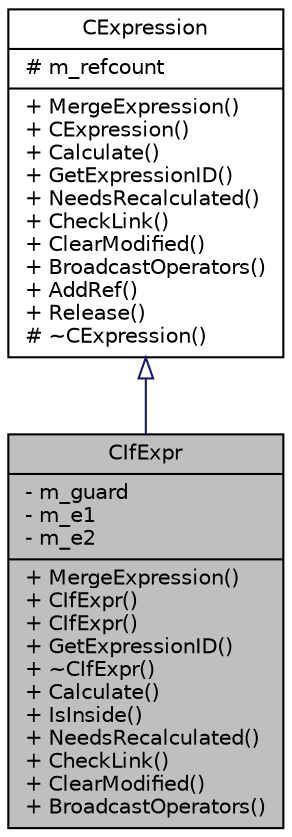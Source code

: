 digraph G
{
  edge [fontname="Helvetica",fontsize="10",labelfontname="Helvetica",labelfontsize="10"];
  node [fontname="Helvetica",fontsize="10",shape=record];
  Node1 [label="{CIfExpr\n|- m_guard\l- m_e1\l- m_e2\l|+ MergeExpression()\l+ CIfExpr()\l+ CIfExpr()\l+ GetExpressionID()\l+ ~CIfExpr()\l+ Calculate()\l+ IsInside()\l+ NeedsRecalculated()\l+ CheckLink()\l+ ClearModified()\l+ BroadcastOperators()\l}",height=0.2,width=0.4,color="black", fillcolor="grey75", style="filled" fontcolor="black"];
  Node2 -> Node1 [dir=back,color="midnightblue",fontsize="10",style="solid",arrowtail="empty",fontname="Helvetica"];
  Node2 [label="{CExpression\n|# m_refcount\l|+ MergeExpression()\l+ CExpression()\l+ Calculate()\l+ GetExpressionID()\l+ NeedsRecalculated()\l+ CheckLink()\l+ ClearModified()\l+ BroadcastOperators()\l+ AddRef()\l+ Release()\l# ~CExpression()\l}",height=0.2,width=0.4,color="black", fillcolor="white", style="filled",URL="$dc/dbd/classCExpression.html"];
}
